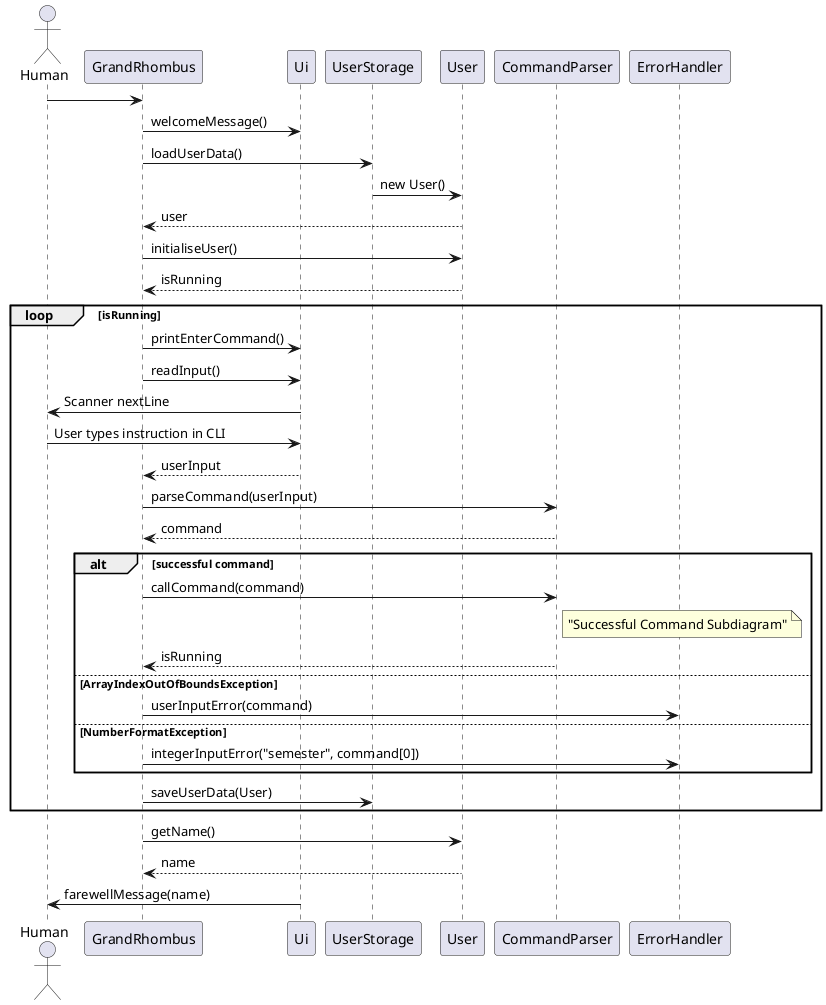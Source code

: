 @startuml
actor Human

participant GrandRhombus
participant Ui
participant UserStorage
participant User
participant CommandParser
participant ErrorHandler

Human -> GrandRhombus
GrandRhombus -> Ui : welcomeMessage()
GrandRhombus -> UserStorage : loadUserData()
UserStorage -> User : new User()
User --> GrandRhombus: user

GrandRhombus -> User : initialiseUser()
User --> GrandRhombus : isRunning

loop isRunning
    GrandRhombus -> Ui : printEnterCommand()
    GrandRhombus -> Ui : readInput()
    Ui -> Human : Scanner nextLine
    Human -> Ui: User types instruction in CLI
    Ui --> GrandRhombus : userInput
    GrandRhombus -> CommandParser : parseCommand(userInput)
    CommandParser --> GrandRhombus : command

    alt successful command
        GrandRhombus -> CommandParser : callCommand(command)
        note right of CommandParser : "Successful Command Subdiagram"

        CommandParser --> GrandRhombus : isRunning
    else ArrayIndexOutOfBoundsException
        GrandRhombus -> ErrorHandler : userInputError(command)
    else NumberFormatException
        GrandRhombus -> ErrorHandler : integerInputError("semester", command[0])
    end

    GrandRhombus -> UserStorage : saveUserData(User)

end

GrandRhombus -> User: getName()
User --> GrandRhombus: name
Ui -> Human : farewellMessage(name)

@enduml
